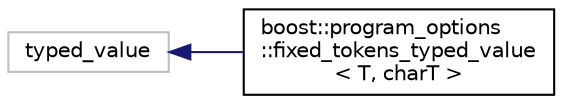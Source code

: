 digraph "Graphical Class Hierarchy"
{
 // LATEX_PDF_SIZE
  edge [fontname="Helvetica",fontsize="10",labelfontname="Helvetica",labelfontsize="10"];
  node [fontname="Helvetica",fontsize="10",shape=record];
  rankdir="LR";
  Node396 [label="typed_value",height=0.2,width=0.4,color="grey75", fillcolor="white", style="filled",tooltip=" "];
  Node396 -> Node0 [dir="back",color="midnightblue",fontsize="10",style="solid",fontname="Helvetica"];
  Node0 [label="boost::program_options\l::fixed_tokens_typed_value\l\< T, charT \>",height=0.2,width=0.4,color="black", fillcolor="white", style="filled",URL="$d8/dce/classboost_1_1program__options_1_1fixed__tokens__typed__value.html",tooltip=" "];
}
